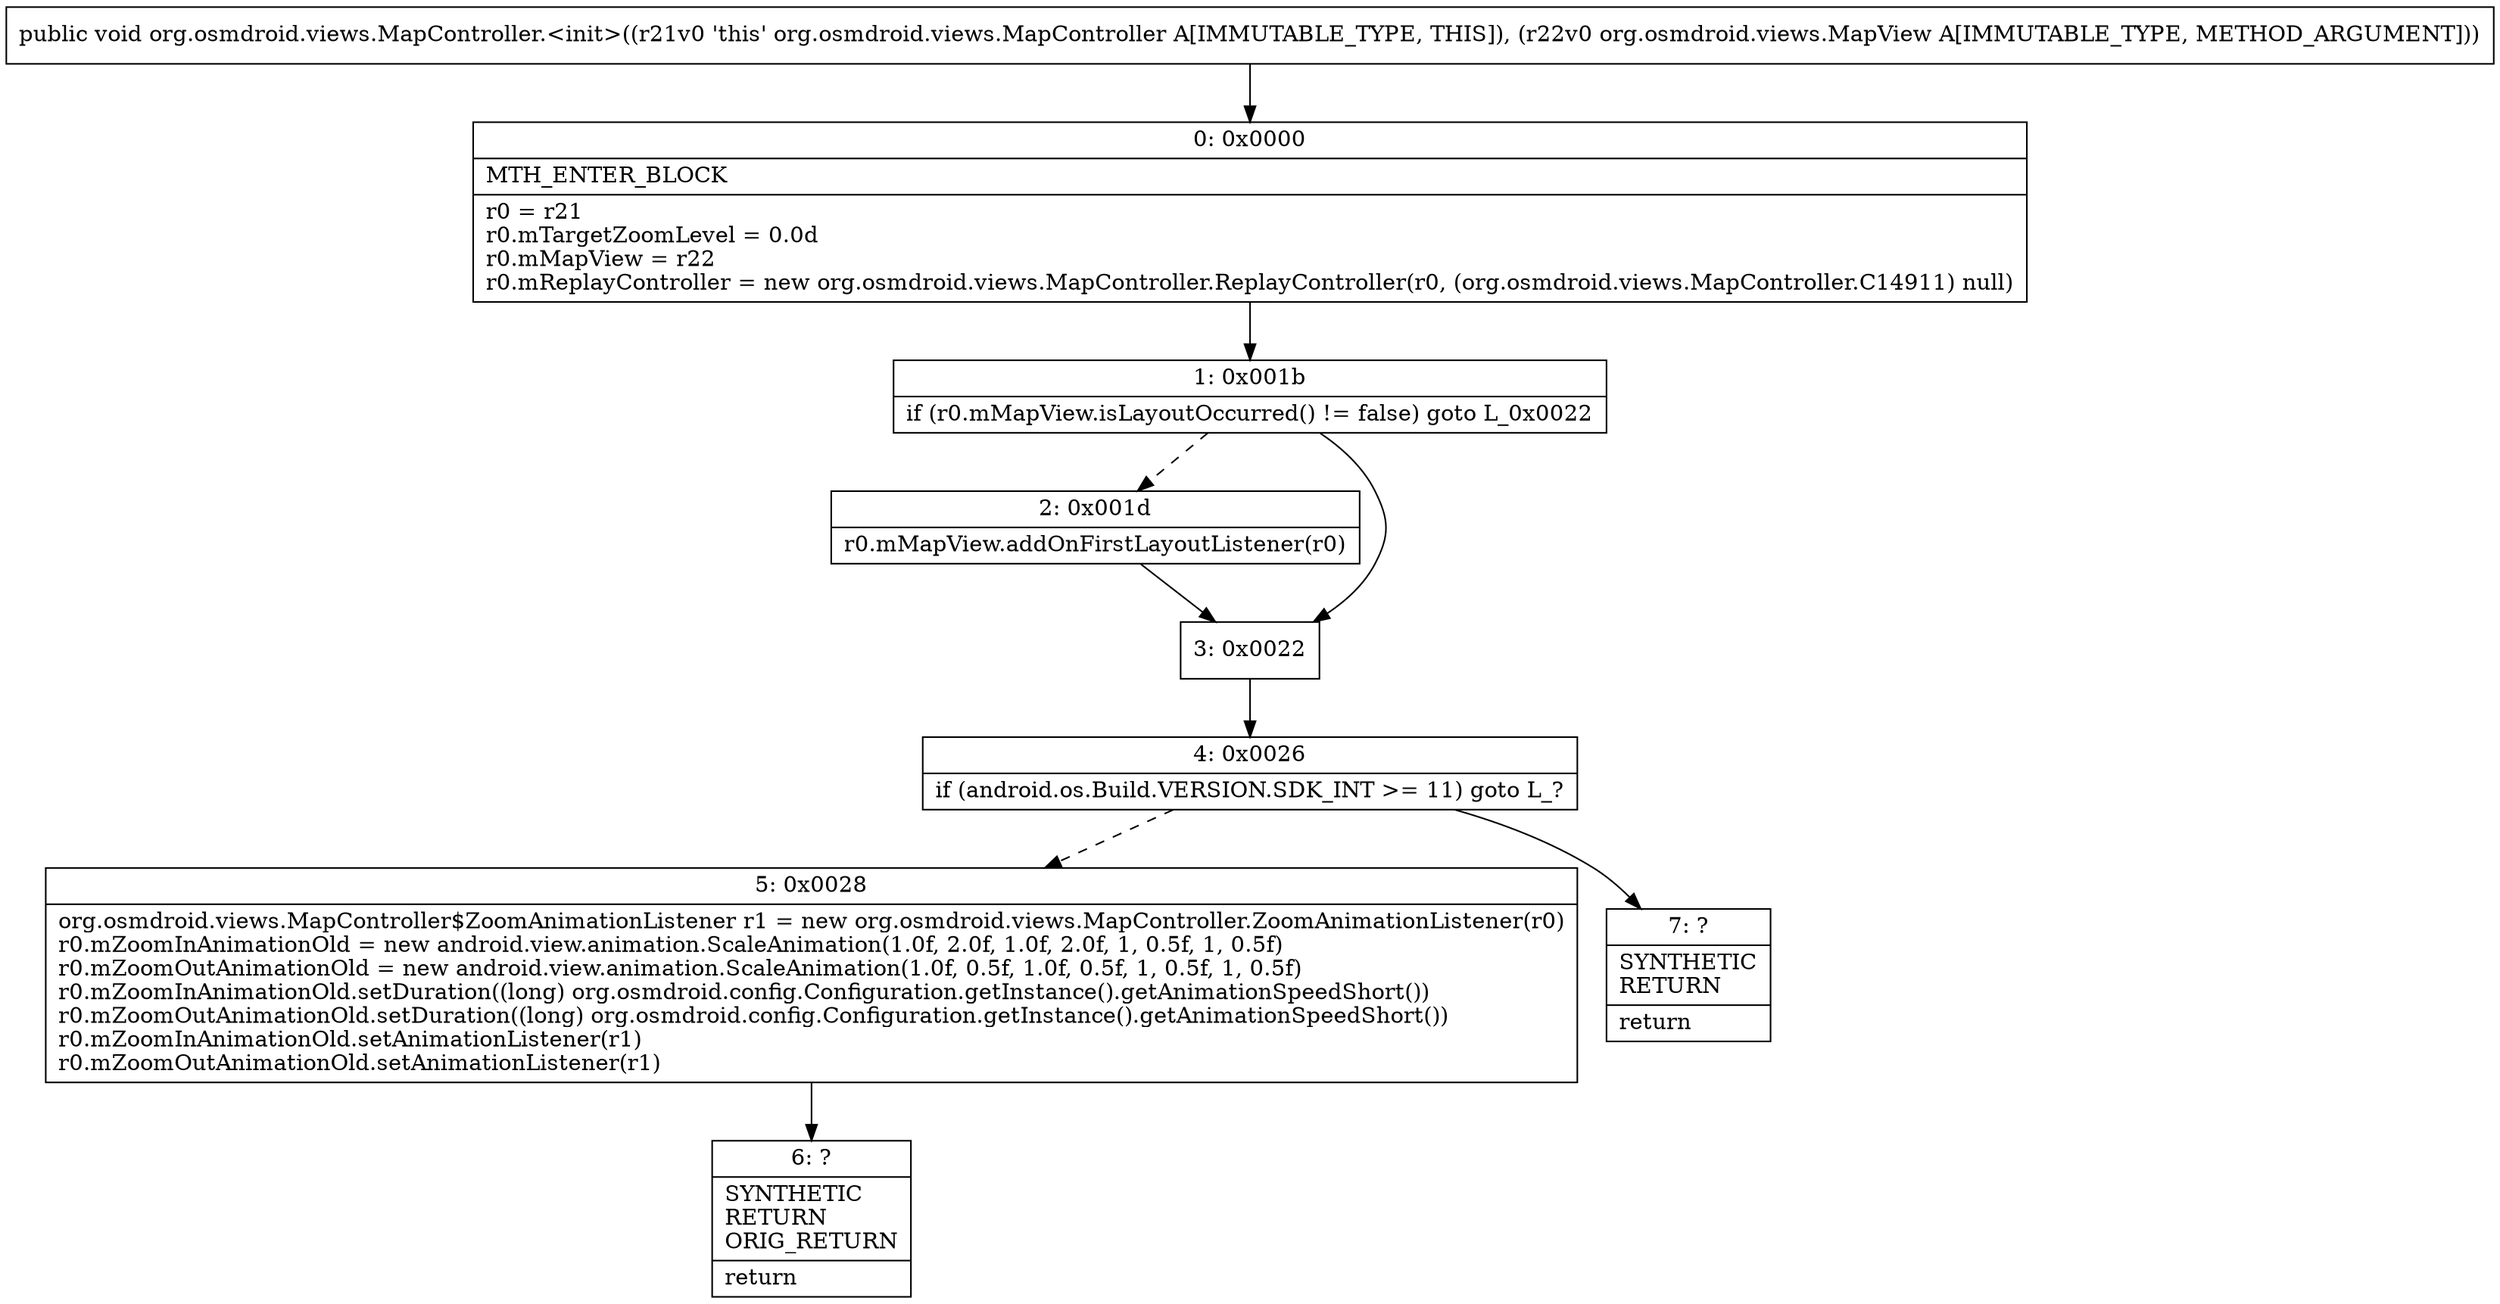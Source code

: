 digraph "CFG fororg.osmdroid.views.MapController.\<init\>(Lorg\/osmdroid\/views\/MapView;)V" {
Node_0 [shape=record,label="{0\:\ 0x0000|MTH_ENTER_BLOCK\l|r0 = r21\lr0.mTargetZoomLevel = 0.0d\lr0.mMapView = r22\lr0.mReplayController = new org.osmdroid.views.MapController.ReplayController(r0, (org.osmdroid.views.MapController.C14911) null)\l}"];
Node_1 [shape=record,label="{1\:\ 0x001b|if (r0.mMapView.isLayoutOccurred() != false) goto L_0x0022\l}"];
Node_2 [shape=record,label="{2\:\ 0x001d|r0.mMapView.addOnFirstLayoutListener(r0)\l}"];
Node_3 [shape=record,label="{3\:\ 0x0022}"];
Node_4 [shape=record,label="{4\:\ 0x0026|if (android.os.Build.VERSION.SDK_INT \>= 11) goto L_?\l}"];
Node_5 [shape=record,label="{5\:\ 0x0028|org.osmdroid.views.MapController$ZoomAnimationListener r1 = new org.osmdroid.views.MapController.ZoomAnimationListener(r0)\lr0.mZoomInAnimationOld = new android.view.animation.ScaleAnimation(1.0f, 2.0f, 1.0f, 2.0f, 1, 0.5f, 1, 0.5f)\lr0.mZoomOutAnimationOld = new android.view.animation.ScaleAnimation(1.0f, 0.5f, 1.0f, 0.5f, 1, 0.5f, 1, 0.5f)\lr0.mZoomInAnimationOld.setDuration((long) org.osmdroid.config.Configuration.getInstance().getAnimationSpeedShort())\lr0.mZoomOutAnimationOld.setDuration((long) org.osmdroid.config.Configuration.getInstance().getAnimationSpeedShort())\lr0.mZoomInAnimationOld.setAnimationListener(r1)\lr0.mZoomOutAnimationOld.setAnimationListener(r1)\l}"];
Node_6 [shape=record,label="{6\:\ ?|SYNTHETIC\lRETURN\lORIG_RETURN\l|return\l}"];
Node_7 [shape=record,label="{7\:\ ?|SYNTHETIC\lRETURN\l|return\l}"];
MethodNode[shape=record,label="{public void org.osmdroid.views.MapController.\<init\>((r21v0 'this' org.osmdroid.views.MapController A[IMMUTABLE_TYPE, THIS]), (r22v0 org.osmdroid.views.MapView A[IMMUTABLE_TYPE, METHOD_ARGUMENT])) }"];
MethodNode -> Node_0;
Node_0 -> Node_1;
Node_1 -> Node_2[style=dashed];
Node_1 -> Node_3;
Node_2 -> Node_3;
Node_3 -> Node_4;
Node_4 -> Node_5[style=dashed];
Node_4 -> Node_7;
Node_5 -> Node_6;
}

